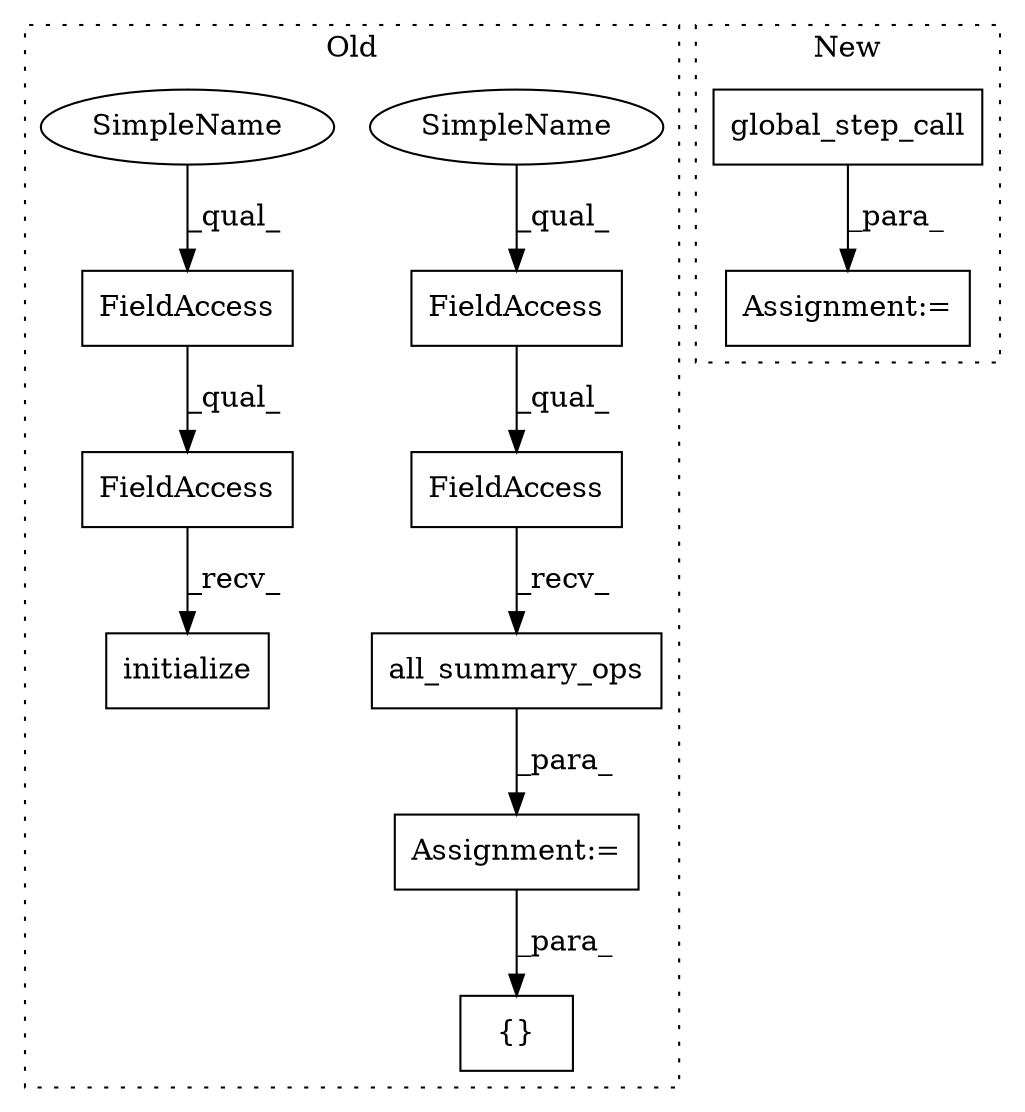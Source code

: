 digraph G {
subgraph cluster0 {
1 [label="all_summary_ops" a="32" s="8039" l="17" shape="box"];
3 [label="FieldAccess" a="22" s="8012" l="26" shape="box"];
4 [label="FieldAccess" a="22" s="8012" l="18" shape="box"];
5 [label="FieldAccess" a="22" s="8837" l="18" shape="box"];
6 [label="FieldAccess" a="22" s="8837" l="26" shape="box"];
7 [label="initialize" a="32" s="8864,8879" l="11,1" shape="box"];
8 [label="Assignment:=" a="7" s="8011" l="1" shape="box"];
10 [label="{}" a="4" s="9214,9246" l="1,1" shape="box"];
11 [label="SimpleName" a="42" s="8012" l="10" shape="ellipse"];
12 [label="SimpleName" a="42" s="8837" l="10" shape="ellipse"];
label = "Old";
style="dotted";
}
subgraph cluster1 {
2 [label="global_step_call" a="32" s="9977" l="18" shape="box"];
9 [label="Assignment:=" a="7" s="9976" l="1" shape="box"];
label = "New";
style="dotted";
}
1 -> 8 [label="_para_"];
2 -> 9 [label="_para_"];
3 -> 1 [label="_recv_"];
4 -> 3 [label="_qual_"];
5 -> 6 [label="_qual_"];
6 -> 7 [label="_recv_"];
8 -> 10 [label="_para_"];
11 -> 4 [label="_qual_"];
12 -> 5 [label="_qual_"];
}